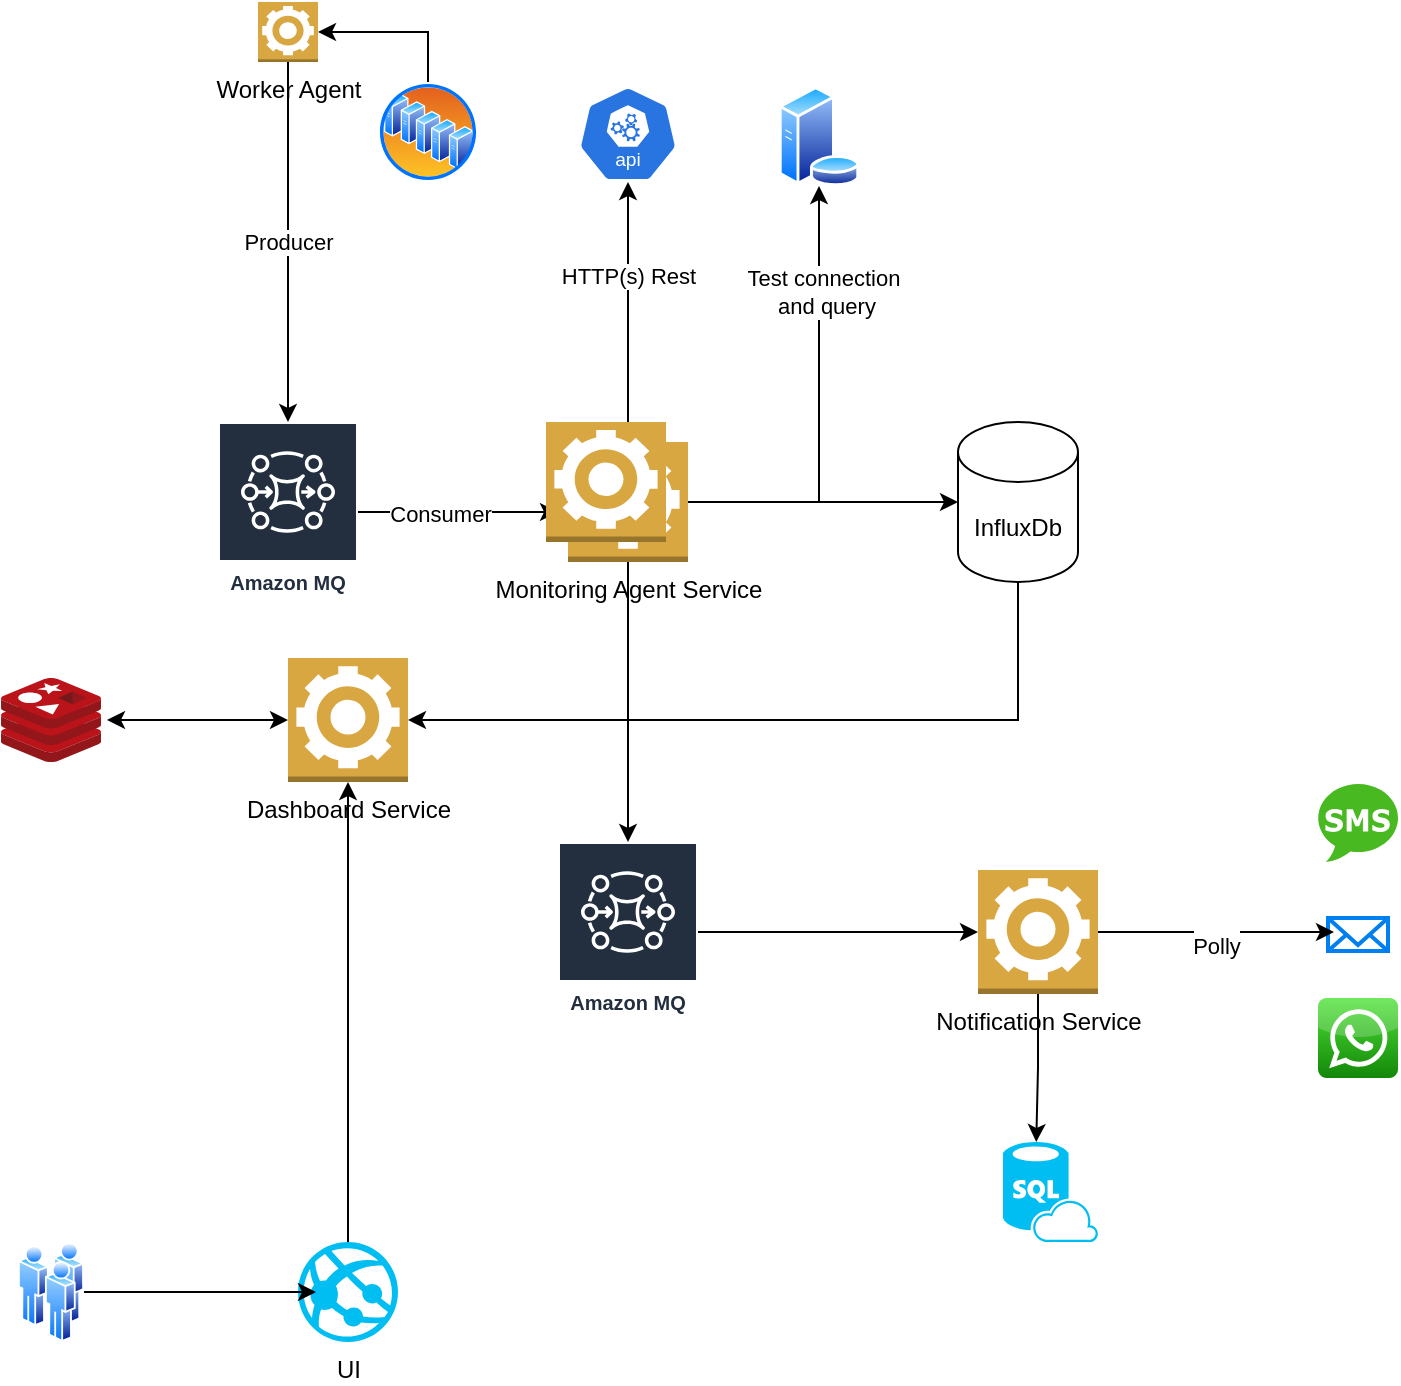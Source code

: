 <mxfile version="24.6.4" type="device">
  <diagram name="Página-1" id="ErFXtss2ZhylTdrf9BNK">
    <mxGraphModel dx="1242" dy="749" grid="1" gridSize="10" guides="1" tooltips="1" connect="1" arrows="1" fold="1" page="1" pageScale="1" pageWidth="827" pageHeight="1169" math="0" shadow="0">
      <root>
        <mxCell id="0" />
        <mxCell id="1" parent="0" />
        <mxCell id="wHsgNquF-AHBCCuDQzsn-2" value="" style="aspect=fixed;sketch=0;html=1;dashed=0;whitespace=wrap;verticalLabelPosition=bottom;verticalAlign=top;fillColor=#2875E2;strokeColor=#ffffff;points=[[0.005,0.63,0],[0.1,0.2,0],[0.9,0.2,0],[0.5,0,0],[0.995,0.63,0],[0.72,0.99,0],[0.5,1,0],[0.28,0.99,0]];shape=mxgraph.kubernetes.icon2;kubernetesLabel=1;prIcon=api" vertex="1" parent="1">
          <mxGeometry x="370" y="82" width="50" height="48" as="geometry" />
        </mxCell>
        <mxCell id="wHsgNquF-AHBCCuDQzsn-3" value="" style="image;aspect=fixed;perimeter=ellipsePerimeter;html=1;align=center;shadow=0;dashed=0;spacingTop=3;image=img/lib/active_directory/database_server.svg;" vertex="1" parent="1">
          <mxGeometry x="470" y="82" width="41" height="50" as="geometry" />
        </mxCell>
        <mxCell id="wHsgNquF-AHBCCuDQzsn-4" value="" style="image;aspect=fixed;perimeter=ellipsePerimeter;html=1;align=center;shadow=0;dashed=0;spacingTop=3;image=img/lib/active_directory/server_farm.svg;" vertex="1" parent="1">
          <mxGeometry x="270" y="80" width="50" height="50" as="geometry" />
        </mxCell>
        <mxCell id="wHsgNquF-AHBCCuDQzsn-16" style="edgeStyle=orthogonalEdgeStyle;rounded=0;orthogonalLoop=1;jettySize=auto;html=1;entryX=0.5;entryY=0;entryDx=0;entryDy=0;startArrow=classic;startFill=1;endArrow=none;endFill=0;" edge="1" parent="1" source="wHsgNquF-AHBCCuDQzsn-5" target="wHsgNquF-AHBCCuDQzsn-4">
          <mxGeometry relative="1" as="geometry" />
        </mxCell>
        <mxCell id="wHsgNquF-AHBCCuDQzsn-22" value="Producer" style="edgeStyle=orthogonalEdgeStyle;rounded=0;orthogonalLoop=1;jettySize=auto;html=1;" edge="1" parent="1" source="wHsgNquF-AHBCCuDQzsn-5" target="wHsgNquF-AHBCCuDQzsn-21">
          <mxGeometry relative="1" as="geometry">
            <mxPoint as="offset" />
          </mxGeometry>
        </mxCell>
        <mxCell id="wHsgNquF-AHBCCuDQzsn-5" value="Worker Agent" style="outlineConnect=0;dashed=0;verticalLabelPosition=bottom;verticalAlign=top;align=center;html=1;shape=mxgraph.aws3.worker;fillColor=#D9A741;gradientColor=none;" vertex="1" parent="1">
          <mxGeometry x="210" y="40" width="30" height="30" as="geometry" />
        </mxCell>
        <mxCell id="wHsgNquF-AHBCCuDQzsn-11" style="edgeStyle=orthogonalEdgeStyle;rounded=0;orthogonalLoop=1;jettySize=auto;html=1;startArrow=none;startFill=0;" edge="1" parent="1" source="wHsgNquF-AHBCCuDQzsn-6" target="wHsgNquF-AHBCCuDQzsn-3">
          <mxGeometry relative="1" as="geometry" />
        </mxCell>
        <mxCell id="wHsgNquF-AHBCCuDQzsn-12" value="Test connection&amp;nbsp;&lt;div&gt;and query&lt;/div&gt;" style="edgeLabel;html=1;align=center;verticalAlign=middle;resizable=0;points=[];" vertex="1" connectable="0" parent="wHsgNquF-AHBCCuDQzsn-11">
          <mxGeometry x="0.535" y="-2" relative="1" as="geometry">
            <mxPoint x="1" y="1" as="offset" />
          </mxGeometry>
        </mxCell>
        <mxCell id="wHsgNquF-AHBCCuDQzsn-35" style="edgeStyle=orthogonalEdgeStyle;rounded=0;orthogonalLoop=1;jettySize=auto;html=1;" edge="1" parent="1" source="wHsgNquF-AHBCCuDQzsn-6" target="wHsgNquF-AHBCCuDQzsn-34">
          <mxGeometry relative="1" as="geometry" />
        </mxCell>
        <mxCell id="wHsgNquF-AHBCCuDQzsn-6" value="Monitoring Agent Service&lt;div&gt;&lt;br&gt;&lt;/div&gt;" style="outlineConnect=0;dashed=0;verticalLabelPosition=bottom;verticalAlign=top;align=center;html=1;shape=mxgraph.aws3.worker;fillColor=#D9A741;gradientColor=none;" vertex="1" parent="1">
          <mxGeometry x="365" y="260" width="60" height="60" as="geometry" />
        </mxCell>
        <mxCell id="wHsgNquF-AHBCCuDQzsn-9" style="edgeStyle=orthogonalEdgeStyle;rounded=0;orthogonalLoop=1;jettySize=auto;html=1;entryX=0.5;entryY=1;entryDx=0;entryDy=0;entryPerimeter=0;startArrow=none;startFill=0;" edge="1" parent="1" source="wHsgNquF-AHBCCuDQzsn-6" target="wHsgNquF-AHBCCuDQzsn-2">
          <mxGeometry relative="1" as="geometry" />
        </mxCell>
        <mxCell id="wHsgNquF-AHBCCuDQzsn-10" value="HTTP(s) Rest" style="edgeLabel;html=1;align=center;verticalAlign=middle;resizable=0;points=[];" vertex="1" connectable="0" parent="wHsgNquF-AHBCCuDQzsn-9">
          <mxGeometry x="0.277" relative="1" as="geometry">
            <mxPoint as="offset" />
          </mxGeometry>
        </mxCell>
        <mxCell id="wHsgNquF-AHBCCuDQzsn-23" style="edgeStyle=orthogonalEdgeStyle;rounded=0;orthogonalLoop=1;jettySize=auto;html=1;" edge="1" parent="1" source="wHsgNquF-AHBCCuDQzsn-21">
          <mxGeometry relative="1" as="geometry">
            <mxPoint x="360" y="295" as="targetPoint" />
          </mxGeometry>
        </mxCell>
        <mxCell id="wHsgNquF-AHBCCuDQzsn-24" value="Consumer" style="edgeLabel;html=1;align=center;verticalAlign=middle;resizable=0;points=[];" vertex="1" connectable="0" parent="wHsgNquF-AHBCCuDQzsn-23">
          <mxGeometry x="-0.184" y="-1" relative="1" as="geometry">
            <mxPoint as="offset" />
          </mxGeometry>
        </mxCell>
        <mxCell id="wHsgNquF-AHBCCuDQzsn-21" value="Amazon MQ" style="sketch=0;outlineConnect=0;fontColor=#232F3E;gradientColor=none;strokeColor=#ffffff;fillColor=#232F3E;dashed=0;verticalLabelPosition=middle;verticalAlign=bottom;align=center;html=1;whiteSpace=wrap;fontSize=10;fontStyle=1;spacing=3;shape=mxgraph.aws4.productIcon;prIcon=mxgraph.aws4.mq;" vertex="1" parent="1">
          <mxGeometry x="190" y="250" width="70" height="90" as="geometry" />
        </mxCell>
        <mxCell id="wHsgNquF-AHBCCuDQzsn-25" value="&lt;div&gt;&lt;br&gt;&lt;/div&gt;" style="outlineConnect=0;dashed=0;verticalLabelPosition=bottom;verticalAlign=top;align=center;html=1;shape=mxgraph.aws3.worker;fillColor=#D9A741;gradientColor=none;" vertex="1" parent="1">
          <mxGeometry x="354" y="250" width="60" height="60" as="geometry" />
        </mxCell>
        <mxCell id="wHsgNquF-AHBCCuDQzsn-28" value="Notification Service" style="outlineConnect=0;dashed=0;verticalLabelPosition=bottom;verticalAlign=top;align=center;html=1;shape=mxgraph.aws3.worker;fillColor=#D9A741;gradientColor=none;" vertex="1" parent="1">
          <mxGeometry x="570" y="474" width="60" height="62" as="geometry" />
        </mxCell>
        <mxCell id="wHsgNquF-AHBCCuDQzsn-32" value="" style="group" vertex="1" connectable="0" parent="1">
          <mxGeometry x="740" y="430" width="40" height="148" as="geometry" />
        </mxCell>
        <mxCell id="wHsgNquF-AHBCCuDQzsn-29" value="" style="html=1;verticalLabelPosition=bottom;align=center;labelBackgroundColor=#ffffff;verticalAlign=top;strokeWidth=2;strokeColor=#0080F0;shadow=0;dashed=0;shape=mxgraph.ios7.icons.mail;" vertex="1" parent="wHsgNquF-AHBCCuDQzsn-32">
          <mxGeometry x="5" y="68" width="30" height="16.5" as="geometry" />
        </mxCell>
        <mxCell id="wHsgNquF-AHBCCuDQzsn-30" value="" style="dashed=0;outlineConnect=0;html=1;align=center;labelPosition=center;verticalLabelPosition=bottom;verticalAlign=top;shape=mxgraph.weblogos.sms;fillColor=#48B921;strokeColor=none" vertex="1" parent="wHsgNquF-AHBCCuDQzsn-32">
          <mxGeometry width="40" height="40" as="geometry" />
        </mxCell>
        <mxCell id="wHsgNquF-AHBCCuDQzsn-31" value="" style="dashed=0;outlineConnect=0;html=1;align=center;labelPosition=center;verticalLabelPosition=bottom;verticalAlign=top;shape=mxgraph.webicons.whatsapp;fillColor=#4FE238;gradientColor=#138709" vertex="1" parent="wHsgNquF-AHBCCuDQzsn-32">
          <mxGeometry y="108" width="40" height="40" as="geometry" />
        </mxCell>
        <mxCell id="wHsgNquF-AHBCCuDQzsn-33" value="&lt;div&gt;&lt;br&gt;&lt;/div&gt;&lt;div&gt;Polly&lt;/div&gt;" style="edgeStyle=orthogonalEdgeStyle;rounded=0;orthogonalLoop=1;jettySize=auto;html=1;entryX=0.1;entryY=0.424;entryDx=0;entryDy=0;entryPerimeter=0;" edge="1" parent="1" source="wHsgNquF-AHBCCuDQzsn-28" target="wHsgNquF-AHBCCuDQzsn-29">
          <mxGeometry relative="1" as="geometry">
            <mxPoint as="offset" />
          </mxGeometry>
        </mxCell>
        <mxCell id="wHsgNquF-AHBCCuDQzsn-36" style="edgeStyle=orthogonalEdgeStyle;rounded=0;orthogonalLoop=1;jettySize=auto;html=1;" edge="1" parent="1" source="wHsgNquF-AHBCCuDQzsn-34" target="wHsgNquF-AHBCCuDQzsn-28">
          <mxGeometry relative="1" as="geometry" />
        </mxCell>
        <mxCell id="wHsgNquF-AHBCCuDQzsn-34" value="Amazon MQ" style="sketch=0;outlineConnect=0;fontColor=#232F3E;gradientColor=none;strokeColor=#ffffff;fillColor=#232F3E;dashed=0;verticalLabelPosition=middle;verticalAlign=bottom;align=center;html=1;whiteSpace=wrap;fontSize=10;fontStyle=1;spacing=3;shape=mxgraph.aws4.productIcon;prIcon=mxgraph.aws4.mq;" vertex="1" parent="1">
          <mxGeometry x="360" y="460" width="70" height="90" as="geometry" />
        </mxCell>
        <mxCell id="wHsgNquF-AHBCCuDQzsn-37" value="InfluxDb" style="shape=cylinder3;whiteSpace=wrap;html=1;boundedLbl=1;backgroundOutline=1;size=15;" vertex="1" parent="1">
          <mxGeometry x="560" y="250" width="60" height="80" as="geometry" />
        </mxCell>
        <mxCell id="wHsgNquF-AHBCCuDQzsn-41" style="edgeStyle=orthogonalEdgeStyle;rounded=0;orthogonalLoop=1;jettySize=auto;html=1;entryX=0;entryY=0.5;entryDx=0;entryDy=0;entryPerimeter=0;" edge="1" parent="1" source="wHsgNquF-AHBCCuDQzsn-6" target="wHsgNquF-AHBCCuDQzsn-37">
          <mxGeometry relative="1" as="geometry" />
        </mxCell>
        <mxCell id="wHsgNquF-AHBCCuDQzsn-42" value="" style="verticalLabelPosition=bottom;html=1;verticalAlign=top;align=center;strokeColor=none;fillColor=#00BEF2;shape=mxgraph.azure.sql_database_sql_azure;" vertex="1" parent="1">
          <mxGeometry x="582.5" y="610" width="47.5" height="50" as="geometry" />
        </mxCell>
        <mxCell id="wHsgNquF-AHBCCuDQzsn-43" style="edgeStyle=orthogonalEdgeStyle;rounded=0;orthogonalLoop=1;jettySize=auto;html=1;entryX=0.35;entryY=0;entryDx=0;entryDy=0;entryPerimeter=0;" edge="1" parent="1" source="wHsgNquF-AHBCCuDQzsn-28" target="wHsgNquF-AHBCCuDQzsn-42">
          <mxGeometry relative="1" as="geometry" />
        </mxCell>
        <mxCell id="wHsgNquF-AHBCCuDQzsn-49" style="edgeStyle=orthogonalEdgeStyle;rounded=0;orthogonalLoop=1;jettySize=auto;html=1;" edge="1" parent="1" source="wHsgNquF-AHBCCuDQzsn-44" target="wHsgNquF-AHBCCuDQzsn-48">
          <mxGeometry relative="1" as="geometry" />
        </mxCell>
        <mxCell id="wHsgNquF-AHBCCuDQzsn-44" value="UI" style="verticalLabelPosition=bottom;html=1;verticalAlign=top;align=center;strokeColor=none;fillColor=#00BEF2;shape=mxgraph.azure.azure_website;pointerEvents=1;" vertex="1" parent="1">
          <mxGeometry x="230" y="660" width="50" height="50" as="geometry" />
        </mxCell>
        <mxCell id="wHsgNquF-AHBCCuDQzsn-45" value="" style="image;aspect=fixed;perimeter=ellipsePerimeter;html=1;align=center;shadow=0;dashed=0;spacingTop=3;image=img/lib/active_directory/users.svg;" vertex="1" parent="1">
          <mxGeometry x="90" y="660" width="33" height="50" as="geometry" />
        </mxCell>
        <mxCell id="wHsgNquF-AHBCCuDQzsn-46" style="edgeStyle=orthogonalEdgeStyle;rounded=0;orthogonalLoop=1;jettySize=auto;html=1;entryX=0.18;entryY=0.5;entryDx=0;entryDy=0;entryPerimeter=0;" edge="1" parent="1" source="wHsgNquF-AHBCCuDQzsn-45" target="wHsgNquF-AHBCCuDQzsn-44">
          <mxGeometry relative="1" as="geometry" />
        </mxCell>
        <mxCell id="wHsgNquF-AHBCCuDQzsn-48" value="Dashboard Service" style="outlineConnect=0;dashed=0;verticalLabelPosition=bottom;verticalAlign=top;align=center;html=1;shape=mxgraph.aws3.worker;fillColor=#D9A741;gradientColor=none;" vertex="1" parent="1">
          <mxGeometry x="225" y="368" width="60" height="62" as="geometry" />
        </mxCell>
        <mxCell id="wHsgNquF-AHBCCuDQzsn-50" style="edgeStyle=orthogonalEdgeStyle;rounded=0;orthogonalLoop=1;jettySize=auto;html=1;entryX=0.5;entryY=1;entryDx=0;entryDy=0;entryPerimeter=0;endArrow=none;endFill=0;startArrow=classic;startFill=1;" edge="1" parent="1" source="wHsgNquF-AHBCCuDQzsn-48" target="wHsgNquF-AHBCCuDQzsn-37">
          <mxGeometry relative="1" as="geometry" />
        </mxCell>
        <mxCell id="wHsgNquF-AHBCCuDQzsn-51" value="" style="image;sketch=0;aspect=fixed;html=1;points=[];align=center;fontSize=12;image=img/lib/mscae/Cache_Redis_Product.svg;" vertex="1" parent="1">
          <mxGeometry x="81.5" y="378" width="50" height="42" as="geometry" />
        </mxCell>
        <mxCell id="wHsgNquF-AHBCCuDQzsn-52" style="edgeStyle=orthogonalEdgeStyle;rounded=0;orthogonalLoop=1;jettySize=auto;html=1;entryX=1.06;entryY=0.5;entryDx=0;entryDy=0;entryPerimeter=0;startArrow=classic;startFill=1;" edge="1" parent="1" source="wHsgNquF-AHBCCuDQzsn-48" target="wHsgNquF-AHBCCuDQzsn-51">
          <mxGeometry relative="1" as="geometry" />
        </mxCell>
      </root>
    </mxGraphModel>
  </diagram>
</mxfile>
